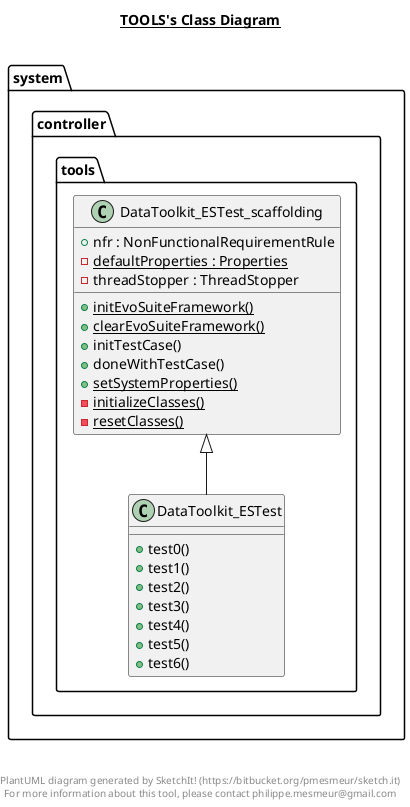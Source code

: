 @startuml

title __TOOLS's Class Diagram__\n

  package system.controller {
    package system.controller.tools {
      class DataToolkit_ESTest {
          + test0()
          + test1()
          + test2()
          + test3()
          + test4()
          + test5()
          + test6()
      }
    }
  }
  

  package system.controller {
    package system.controller.tools {
      class DataToolkit_ESTest_scaffolding {
          + nfr : NonFunctionalRequirementRule
          {static} - defaultProperties : Properties
          - threadStopper : ThreadStopper
          {static} + initEvoSuiteFramework()
          {static} + clearEvoSuiteFramework()
          + initTestCase()
          + doneWithTestCase()
          {static} + setSystemProperties()
          {static} - initializeClasses()
          {static} - resetClasses()
      }
    }
  }
  

  DataToolkit_ESTest -up-|> DataToolkit_ESTest_scaffolding


right footer


PlantUML diagram generated by SketchIt! (https://bitbucket.org/pmesmeur/sketch.it)
For more information about this tool, please contact philippe.mesmeur@gmail.com
endfooter

@enduml
